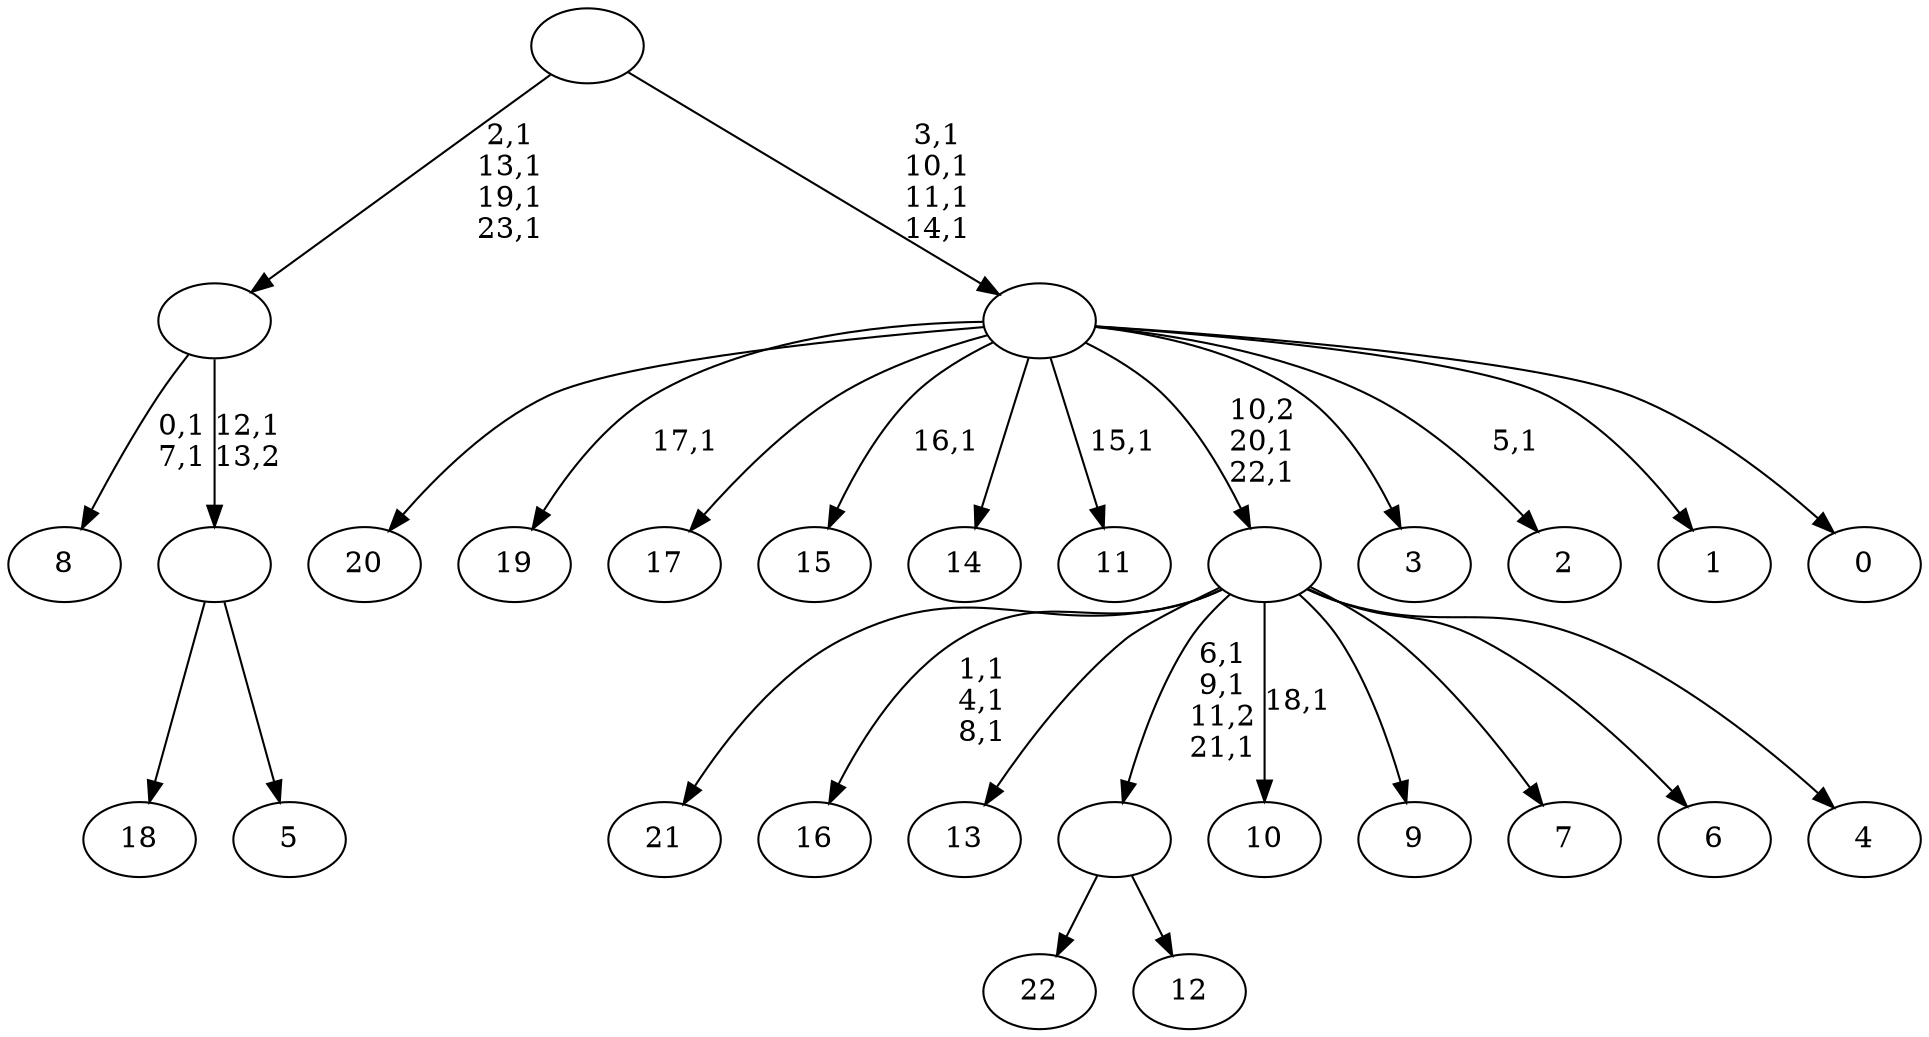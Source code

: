 digraph T {
	47 [label="22"]
	46 [label="21"]
	45 [label="20"]
	44 [label="19"]
	42 [label="18"]
	41 [label="17"]
	40 [label="16"]
	36 [label="15"]
	34 [label="14"]
	33 [label="13"]
	32 [label="12"]
	31 [label=""]
	28 [label="11"]
	26 [label="10"]
	24 [label="9"]
	23 [label="8"]
	20 [label="7"]
	19 [label="6"]
	18 [label="5"]
	17 [label=""]
	16 [label=""]
	12 [label="4"]
	11 [label=""]
	9 [label="3"]
	8 [label="2"]
	6 [label="1"]
	5 [label="0"]
	4 [label=""]
	0 [label=""]
	31 -> 47 [label=""]
	31 -> 32 [label=""]
	17 -> 42 [label=""]
	17 -> 18 [label=""]
	16 -> 23 [label="0,1\n7,1"]
	16 -> 17 [label="12,1\n13,2"]
	11 -> 26 [label="18,1"]
	11 -> 31 [label="6,1\n9,1\n11,2\n21,1"]
	11 -> 40 [label="1,1\n4,1\n8,1"]
	11 -> 46 [label=""]
	11 -> 33 [label=""]
	11 -> 24 [label=""]
	11 -> 20 [label=""]
	11 -> 19 [label=""]
	11 -> 12 [label=""]
	4 -> 8 [label="5,1"]
	4 -> 11 [label="10,2\n20,1\n22,1"]
	4 -> 28 [label="15,1"]
	4 -> 36 [label="16,1"]
	4 -> 44 [label="17,1"]
	4 -> 45 [label=""]
	4 -> 41 [label=""]
	4 -> 34 [label=""]
	4 -> 9 [label=""]
	4 -> 6 [label=""]
	4 -> 5 [label=""]
	0 -> 4 [label="3,1\n10,1\n11,1\n14,1"]
	0 -> 16 [label="2,1\n13,1\n19,1\n23,1"]
}
